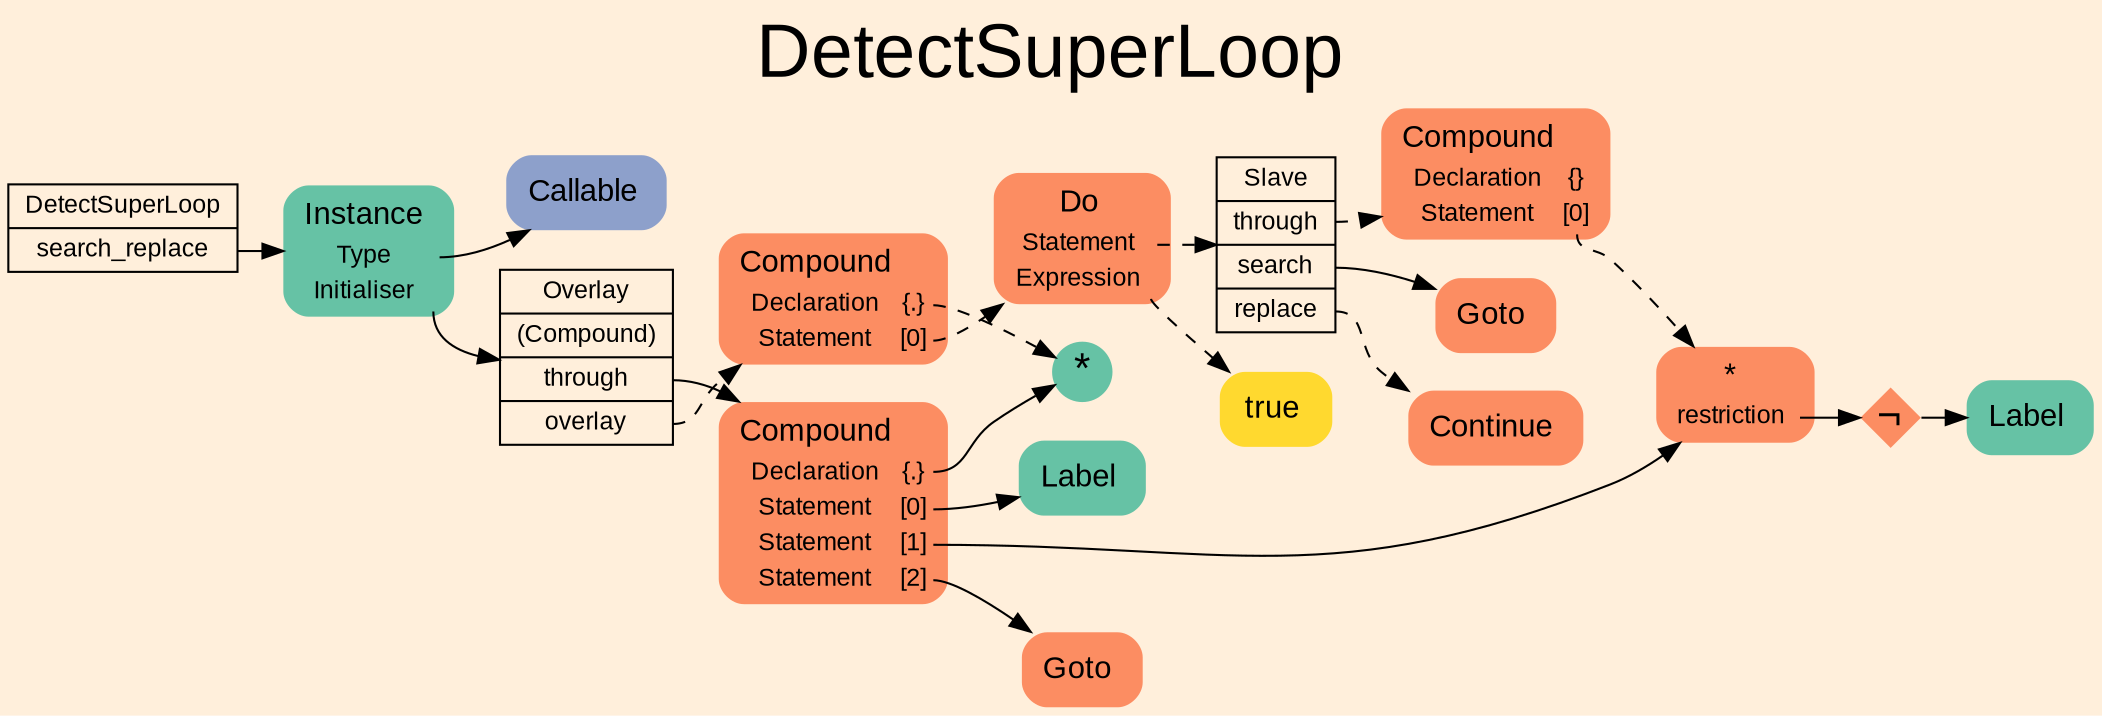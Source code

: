 digraph "DetectSuperLoop" {
label = "DetectSuperLoop"
labelloc = t
fontsize = "36"
graph [
    rankdir = "LR"
    ranksep = 0.3
    bgcolor = antiquewhite1
    color = black
    fontcolor = black
    fontname = "Arial"
];
node [
    fontname = "Arial"
];
edge [
    fontname = "Arial"
];

// -------------------- transformation figure --------------------
"CR#P84-0" [
    // -------- block CR#P84-0 ----------
    shape = "record"
    fillcolor = antiquewhite1
    label = "<fixed> DetectSuperLoop | <port0> search_replace"
    style = "filled"
    fontsize = "12"
    color = black
    fontcolor = black
];

"#B-2-1551" [
    // -------- block #B-2-1551 ----------
    shape = "plaintext"
    fillcolor = "/set28/1"
    label = <<TABLE BORDER="0" CELLBORDER="0" CELLSPACING="0">
     <TR><TD><FONT POINT-SIZE="15.0">Instance</FONT></TD><TD></TD></TR>
     <TR><TD>Type</TD><TD PORT="port0"></TD></TR>
     <TR><TD>Initialiser</TD><TD PORT="port1"></TD></TR>
    </TABLE>>
    style = "rounded,filled"
    fontsize = "12"
];

"#B-2-1567" [
    // -------- block #B-2-1567 ----------
    shape = "plaintext"
    fillcolor = "/set28/3"
    label = <<TABLE BORDER="0" CELLBORDER="0" CELLSPACING="0">
     <TR><TD><FONT POINT-SIZE="15.0">Callable</FONT></TD><TD></TD></TR>
    </TABLE>>
    style = "rounded,filled"
    fontsize = "12"
];

"#B-2-1563" [
    // -------- block #B-2-1563 ----------
    shape = "record"
    fillcolor = antiquewhite1
    label = "<fixed> Overlay | <port0> (Compound) | <port1> through | <port2> overlay"
    style = "filled"
    fontsize = "12"
    color = black
    fontcolor = black
];

"#B-2-1552" [
    // -------- block #B-2-1552 ----------
    shape = "plaintext"
    fillcolor = "/set28/2"
    label = <<TABLE BORDER="0" CELLBORDER="0" CELLSPACING="0">
     <TR><TD><FONT POINT-SIZE="15.0">Compound</FONT></TD><TD></TD></TR>
     <TR><TD>Declaration</TD><TD PORT="port0">{.}</TD></TR>
     <TR><TD>Statement</TD><TD PORT="port1">[0]</TD></TR>
     <TR><TD>Statement</TD><TD PORT="port2">[1]</TD></TR>
     <TR><TD>Statement</TD><TD PORT="port3">[2]</TD></TR>
    </TABLE>>
    style = "rounded,filled"
    fontsize = "12"
];

"#B-2-1555" [
    // -------- block #B-2-1555 ----------
    shape = "circle"
    fillcolor = "/set28/1"
    label = <*>
    style = "filled"
    fontsize = "20"
    penwidth = 0.0
    fixedsize = true
    width = 0.4
    height = 0.4
];

"#B-2-1557" [
    // -------- block #B-2-1557 ----------
    shape = "plaintext"
    fillcolor = "/set28/1"
    label = <<TABLE BORDER="0" CELLBORDER="0" CELLSPACING="0">
     <TR><TD><FONT POINT-SIZE="15.0">Label</FONT></TD><TD></TD></TR>
    </TABLE>>
    style = "rounded,filled"
    fontsize = "12"
];

"#B-2-1556" [
    // -------- block #B-2-1556 ----------
    shape = "plaintext"
    fillcolor = "/set28/2"
    label = <<TABLE BORDER="0" CELLBORDER="0" CELLSPACING="0">
     <TR><TD><FONT POINT-SIZE="15.0">*</FONT></TD><TD></TD></TR>
     <TR><TD>restriction</TD><TD PORT="port0"></TD></TR>
    </TABLE>>
    style = "rounded,filled"
    fontsize = "12"
];

"#B-2-1561" [
    // -------- block #B-2-1561 ----------
    shape = "diamond"
    fillcolor = "/set28/2"
    label = <¬>
    style = "filled"
    fontsize = "20"
    penwidth = 0.0
    fixedsize = true
    width = 0.4
    height = 0.4
];

"#B-2-1568" [
    // -------- block #B-2-1568 ----------
    shape = "plaintext"
    fillcolor = "/set28/1"
    label = <<TABLE BORDER="0" CELLBORDER="0" CELLSPACING="0">
     <TR><TD><FONT POINT-SIZE="15.0">Label</FONT></TD><TD></TD></TR>
    </TABLE>>
    style = "rounded,filled"
    fontsize = "12"
];

"#B-2-1559" [
    // -------- block #B-2-1559 ----------
    shape = "plaintext"
    fillcolor = "/set28/2"
    label = <<TABLE BORDER="0" CELLBORDER="0" CELLSPACING="0">
     <TR><TD><FONT POINT-SIZE="15.0">Goto</FONT></TD><TD></TD></TR>
    </TABLE>>
    style = "rounded,filled"
    fontsize = "12"
];

"#B-2-1553" [
    // -------- block #B-2-1553 ----------
    shape = "plaintext"
    fillcolor = "/set28/2"
    label = <<TABLE BORDER="0" CELLBORDER="0" CELLSPACING="0">
     <TR><TD><FONT POINT-SIZE="15.0">Compound</FONT></TD><TD></TD></TR>
     <TR><TD>Declaration</TD><TD PORT="port0">{.}</TD></TR>
     <TR><TD>Statement</TD><TD PORT="port1">[0]</TD></TR>
    </TABLE>>
    style = "rounded,filled"
    fontsize = "12"
];

"#B-2-1562" [
    // -------- block #B-2-1562 ----------
    shape = "plaintext"
    fillcolor = "/set28/2"
    label = <<TABLE BORDER="0" CELLBORDER="0" CELLSPACING="0">
     <TR><TD><FONT POINT-SIZE="15.0">Do</FONT></TD><TD></TD></TR>
     <TR><TD>Statement</TD><TD PORT="port0"></TD></TR>
     <TR><TD>Expression</TD><TD PORT="port1"></TD></TR>
    </TABLE>>
    style = "rounded,filled"
    fontsize = "12"
];

"#B-2-1566" [
    // -------- block #B-2-1566 ----------
    shape = "record"
    fillcolor = antiquewhite1
    label = "<fixed> Slave | <port0> through | <port1> search | <port2> replace"
    style = "filled"
    fontsize = "12"
    color = black
    fontcolor = black
];

"#B-2-1554" [
    // -------- block #B-2-1554 ----------
    shape = "plaintext"
    fillcolor = "/set28/2"
    label = <<TABLE BORDER="0" CELLBORDER="0" CELLSPACING="0">
     <TR><TD><FONT POINT-SIZE="15.0">Compound</FONT></TD><TD></TD></TR>
     <TR><TD>Declaration</TD><TD PORT="port0">{}</TD></TR>
     <TR><TD>Statement</TD><TD PORT="port1">[0]</TD></TR>
    </TABLE>>
    style = "rounded,filled"
    fontsize = "12"
];

"#B-2-1565" [
    // -------- block #B-2-1565 ----------
    shape = "plaintext"
    fillcolor = "/set28/2"
    label = <<TABLE BORDER="0" CELLBORDER="0" CELLSPACING="0">
     <TR><TD><FONT POINT-SIZE="15.0">Goto</FONT></TD><TD></TD></TR>
    </TABLE>>
    style = "rounded,filled"
    fontsize = "12"
];

"#B-2-1564" [
    // -------- block #B-2-1564 ----------
    shape = "plaintext"
    fillcolor = "/set28/2"
    label = <<TABLE BORDER="0" CELLBORDER="0" CELLSPACING="0">
     <TR><TD><FONT POINT-SIZE="15.0">Continue</FONT></TD><TD></TD></TR>
    </TABLE>>
    style = "rounded,filled"
    fontsize = "12"
];

"#B-2-1570" [
    // -------- block #B-2-1570 ----------
    shape = "plaintext"
    fillcolor = "/set28/6"
    label = <<TABLE BORDER="0" CELLBORDER="0" CELLSPACING="0">
     <TR><TD><FONT POINT-SIZE="15.0">true</FONT></TD><TD></TD></TR>
    </TABLE>>
    style = "rounded,filled"
    fontsize = "12"
];

"CR#P84-0":port0 -> "#B-2-1551" [
    color = black
    fontcolor = black
];

"#B-2-1551":port0 -> "#B-2-1567" [
    color = black
    fontcolor = black
];

"#B-2-1551":port1 -> "#B-2-1563" [
    color = black
    fontcolor = black
];

"#B-2-1563":port1 -> "#B-2-1552" [
    color = black
    fontcolor = black
];

"#B-2-1563":port2 -> "#B-2-1553" [
    style="dashed"
    color = black
    fontcolor = black
];

"#B-2-1552":port0 -> "#B-2-1555" [
    color = black
    fontcolor = black
];

"#B-2-1552":port1 -> "#B-2-1557" [
    color = black
    fontcolor = black
];

"#B-2-1552":port2 -> "#B-2-1556" [
    color = black
    fontcolor = black
];

"#B-2-1552":port3 -> "#B-2-1559" [
    color = black
    fontcolor = black
];

"#B-2-1556":port0 -> "#B-2-1561" [
    color = black
    fontcolor = black
];

"#B-2-1561" -> "#B-2-1568" [
    color = black
    fontcolor = black
];

"#B-2-1553":port0 -> "#B-2-1555" [
    style="dashed"
    color = black
    fontcolor = black
];

"#B-2-1553":port1 -> "#B-2-1562" [
    style="dashed"
    color = black
    fontcolor = black
];

"#B-2-1562":port0 -> "#B-2-1566" [
    style="dashed"
    color = black
    fontcolor = black
];

"#B-2-1562":port1 -> "#B-2-1570" [
    style="dashed"
    color = black
    fontcolor = black
];

"#B-2-1566":port0 -> "#B-2-1554" [
    style="dashed"
    color = black
    fontcolor = black
];

"#B-2-1566":port1 -> "#B-2-1565" [
    color = black
    fontcolor = black
];

"#B-2-1566":port2 -> "#B-2-1564" [
    style="dashed"
    color = black
    fontcolor = black
];

"#B-2-1554":port1 -> "#B-2-1556" [
    style="dashed"
    color = black
    fontcolor = black
];


}
